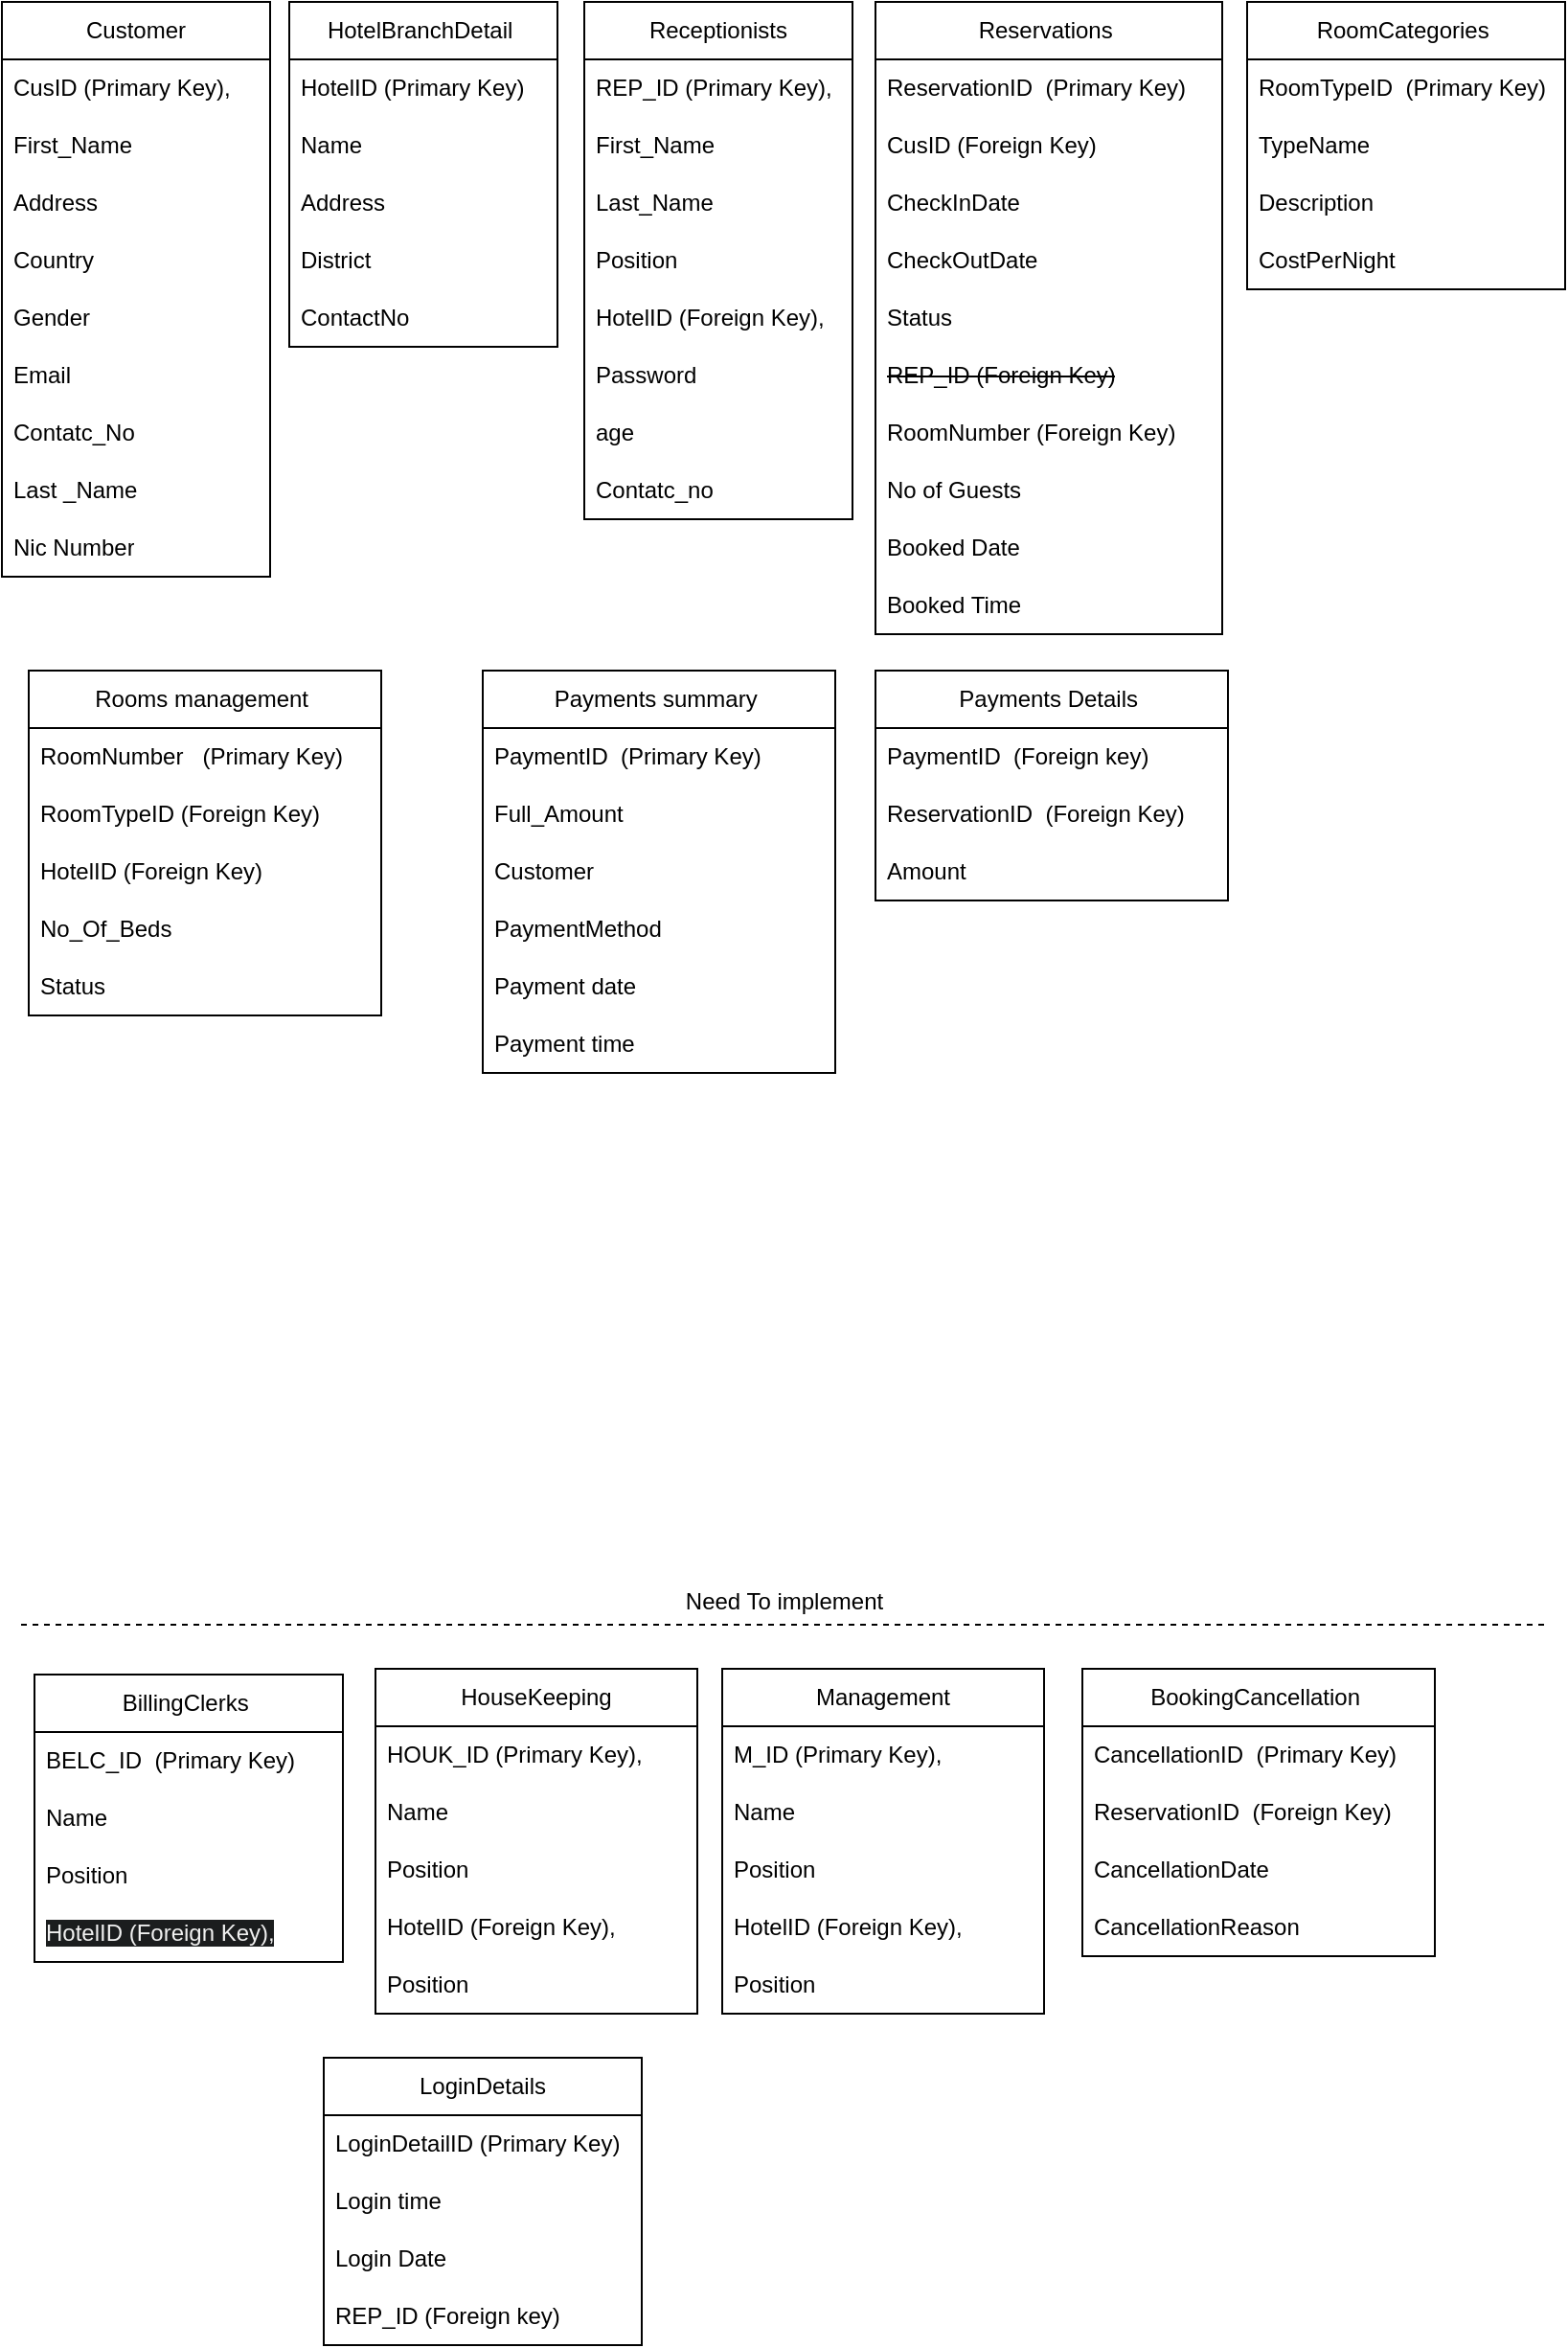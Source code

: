 <mxfile version="23.1.5" type="device">
  <diagram name="Page-1" id="SreyxP_jM1yPaFWcH0MW">
    <mxGraphModel dx="1034" dy="511" grid="0" gridSize="10" guides="1" tooltips="1" connect="1" arrows="1" fold="1" page="1" pageScale="1" pageWidth="850" pageHeight="1100" math="0" shadow="0">
      <root>
        <mxCell id="0" />
        <mxCell id="1" parent="0" />
        <mxCell id="x8Vk9N2oheQrWazXi7zm-5" value="Receptionists" style="swimlane;fontStyle=0;childLayout=stackLayout;horizontal=1;startSize=30;horizontalStack=0;resizeParent=1;resizeParentMax=0;resizeLast=0;collapsible=1;marginBottom=0;whiteSpace=wrap;html=1;" parent="1" vertex="1">
          <mxGeometry x="317" y="16" width="140" height="270" as="geometry">
            <mxRectangle x="549" y="50" width="114" height="87" as="alternateBounds" />
          </mxGeometry>
        </mxCell>
        <mxCell id="x8Vk9N2oheQrWazXi7zm-6" value="REP_ID (Primary Key)," style="text;strokeColor=none;fillColor=none;align=left;verticalAlign=middle;spacingLeft=4;spacingRight=4;overflow=hidden;points=[[0,0.5],[1,0.5]];portConstraint=eastwest;rotatable=0;whiteSpace=wrap;html=1;" parent="x8Vk9N2oheQrWazXi7zm-5" vertex="1">
          <mxGeometry y="30" width="140" height="30" as="geometry" />
        </mxCell>
        <mxCell id="x8Vk9N2oheQrWazXi7zm-7" value="First_Name" style="text;strokeColor=none;fillColor=none;align=left;verticalAlign=middle;spacingLeft=4;spacingRight=4;overflow=hidden;points=[[0,0.5],[1,0.5]];portConstraint=eastwest;rotatable=0;whiteSpace=wrap;html=1;" parent="x8Vk9N2oheQrWazXi7zm-5" vertex="1">
          <mxGeometry y="60" width="140" height="30" as="geometry" />
        </mxCell>
        <mxCell id="x8Vk9N2oheQrWazXi7zm-96" value="Last_Name" style="text;strokeColor=none;fillColor=none;align=left;verticalAlign=middle;spacingLeft=4;spacingRight=4;overflow=hidden;points=[[0,0.5],[1,0.5]];portConstraint=eastwest;rotatable=0;whiteSpace=wrap;html=1;" parent="x8Vk9N2oheQrWazXi7zm-5" vertex="1">
          <mxGeometry y="90" width="140" height="30" as="geometry" />
        </mxCell>
        <mxCell id="x8Vk9N2oheQrWazXi7zm-8" value="Position&amp;nbsp;" style="text;strokeColor=none;fillColor=none;align=left;verticalAlign=middle;spacingLeft=4;spacingRight=4;overflow=hidden;points=[[0,0.5],[1,0.5]];portConstraint=eastwest;rotatable=0;whiteSpace=wrap;html=1;" parent="x8Vk9N2oheQrWazXi7zm-5" vertex="1">
          <mxGeometry y="120" width="140" height="30" as="geometry" />
        </mxCell>
        <mxCell id="x8Vk9N2oheQrWazXi7zm-22" value="HotelID (Foreign Key)," style="text;strokeColor=none;fillColor=none;align=left;verticalAlign=middle;spacingLeft=4;spacingRight=4;overflow=hidden;points=[[0,0.5],[1,0.5]];portConstraint=eastwest;rotatable=0;whiteSpace=wrap;html=1;" parent="x8Vk9N2oheQrWazXi7zm-5" vertex="1">
          <mxGeometry y="150" width="140" height="30" as="geometry" />
        </mxCell>
        <mxCell id="x8Vk9N2oheQrWazXi7zm-95" value="Password" style="text;strokeColor=none;fillColor=none;align=left;verticalAlign=middle;spacingLeft=4;spacingRight=4;overflow=hidden;points=[[0,0.5],[1,0.5]];portConstraint=eastwest;rotatable=0;whiteSpace=wrap;html=1;" parent="x8Vk9N2oheQrWazXi7zm-5" vertex="1">
          <mxGeometry y="180" width="140" height="30" as="geometry" />
        </mxCell>
        <mxCell id="8ZPtFb6ZpbPKIC6yBNwS-1" value="age" style="text;strokeColor=none;fillColor=none;align=left;verticalAlign=middle;spacingLeft=4;spacingRight=4;overflow=hidden;points=[[0,0.5],[1,0.5]];portConstraint=eastwest;rotatable=0;whiteSpace=wrap;html=1;" parent="x8Vk9N2oheQrWazXi7zm-5" vertex="1">
          <mxGeometry y="210" width="140" height="30" as="geometry" />
        </mxCell>
        <mxCell id="8ZPtFb6ZpbPKIC6yBNwS-2" value="Contatc_no" style="text;strokeColor=none;fillColor=none;align=left;verticalAlign=middle;spacingLeft=4;spacingRight=4;overflow=hidden;points=[[0,0.5],[1,0.5]];portConstraint=eastwest;rotatable=0;whiteSpace=wrap;html=1;" parent="x8Vk9N2oheQrWazXi7zm-5" vertex="1">
          <mxGeometry y="240" width="140" height="30" as="geometry" />
        </mxCell>
        <mxCell id="x8Vk9N2oheQrWazXi7zm-9" value="HotelBranchDetail&amp;nbsp;" style="swimlane;fontStyle=0;childLayout=stackLayout;horizontal=1;startSize=30;horizontalStack=0;resizeParent=1;resizeParentMax=0;resizeLast=0;collapsible=1;marginBottom=0;whiteSpace=wrap;html=1;" parent="1" vertex="1">
          <mxGeometry x="163" y="16" width="140" height="180" as="geometry">
            <mxRectangle x="255" y="102" width="63" height="30" as="alternateBounds" />
          </mxGeometry>
        </mxCell>
        <mxCell id="x8Vk9N2oheQrWazXi7zm-10" value="HotelID (Primary Key)" style="text;strokeColor=none;fillColor=none;align=left;verticalAlign=middle;spacingLeft=4;spacingRight=4;overflow=hidden;points=[[0,0.5],[1,0.5]];portConstraint=eastwest;rotatable=0;whiteSpace=wrap;html=1;" parent="x8Vk9N2oheQrWazXi7zm-9" vertex="1">
          <mxGeometry y="30" width="140" height="30" as="geometry" />
        </mxCell>
        <mxCell id="x8Vk9N2oheQrWazXi7zm-11" value="Name" style="text;strokeColor=none;fillColor=none;align=left;verticalAlign=middle;spacingLeft=4;spacingRight=4;overflow=hidden;points=[[0,0.5],[1,0.5]];portConstraint=eastwest;rotatable=0;whiteSpace=wrap;html=1;" parent="x8Vk9N2oheQrWazXi7zm-9" vertex="1">
          <mxGeometry y="60" width="140" height="30" as="geometry" />
        </mxCell>
        <mxCell id="x8Vk9N2oheQrWazXi7zm-12" value="Address" style="text;strokeColor=none;fillColor=none;align=left;verticalAlign=middle;spacingLeft=4;spacingRight=4;overflow=hidden;points=[[0,0.5],[1,0.5]];portConstraint=eastwest;rotatable=0;whiteSpace=wrap;html=1;" parent="x8Vk9N2oheQrWazXi7zm-9" vertex="1">
          <mxGeometry y="90" width="140" height="30" as="geometry" />
        </mxCell>
        <mxCell id="x8Vk9N2oheQrWazXi7zm-13" value="District" style="text;strokeColor=none;fillColor=none;align=left;verticalAlign=middle;spacingLeft=4;spacingRight=4;overflow=hidden;points=[[0,0.5],[1,0.5]];portConstraint=eastwest;rotatable=0;whiteSpace=wrap;html=1;" parent="x8Vk9N2oheQrWazXi7zm-9" vertex="1">
          <mxGeometry y="120" width="140" height="30" as="geometry" />
        </mxCell>
        <mxCell id="rf_0G1fT5T1i6luG7WSL-1" value="ContactNo" style="text;strokeColor=none;fillColor=none;align=left;verticalAlign=middle;spacingLeft=4;spacingRight=4;overflow=hidden;points=[[0,0.5],[1,0.5]];portConstraint=eastwest;rotatable=0;whiteSpace=wrap;html=1;" parent="x8Vk9N2oheQrWazXi7zm-9" vertex="1">
          <mxGeometry y="150" width="140" height="30" as="geometry" />
        </mxCell>
        <mxCell id="x8Vk9N2oheQrWazXi7zm-14" value="Customer" style="swimlane;fontStyle=0;childLayout=stackLayout;horizontal=1;startSize=30;horizontalStack=0;resizeParent=1;resizeParentMax=0;resizeLast=0;collapsible=1;marginBottom=0;whiteSpace=wrap;html=1;" parent="1" vertex="1">
          <mxGeometry x="13" y="16" width="140" height="300" as="geometry" />
        </mxCell>
        <mxCell id="x8Vk9N2oheQrWazXi7zm-15" value="CusID (Primary Key)," style="text;strokeColor=none;fillColor=none;align=left;verticalAlign=middle;spacingLeft=4;spacingRight=4;overflow=hidden;points=[[0,0.5],[1,0.5]];portConstraint=eastwest;rotatable=0;whiteSpace=wrap;html=1;" parent="x8Vk9N2oheQrWazXi7zm-14" vertex="1">
          <mxGeometry y="30" width="140" height="30" as="geometry" />
        </mxCell>
        <mxCell id="x8Vk9N2oheQrWazXi7zm-16" value="First_Name" style="text;strokeColor=none;fillColor=none;align=left;verticalAlign=middle;spacingLeft=4;spacingRight=4;overflow=hidden;points=[[0,0.5],[1,0.5]];portConstraint=eastwest;rotatable=0;whiteSpace=wrap;html=1;" parent="x8Vk9N2oheQrWazXi7zm-14" vertex="1">
          <mxGeometry y="60" width="140" height="30" as="geometry" />
        </mxCell>
        <mxCell id="x8Vk9N2oheQrWazXi7zm-17" value="Address" style="text;strokeColor=none;fillColor=none;align=left;verticalAlign=middle;spacingLeft=4;spacingRight=4;overflow=hidden;points=[[0,0.5],[1,0.5]];portConstraint=eastwest;rotatable=0;whiteSpace=wrap;html=1;" parent="x8Vk9N2oheQrWazXi7zm-14" vertex="1">
          <mxGeometry y="90" width="140" height="30" as="geometry" />
        </mxCell>
        <mxCell id="x8Vk9N2oheQrWazXi7zm-18" value="Country" style="text;strokeColor=none;fillColor=none;align=left;verticalAlign=middle;spacingLeft=4;spacingRight=4;overflow=hidden;points=[[0,0.5],[1,0.5]];portConstraint=eastwest;rotatable=0;whiteSpace=wrap;html=1;" parent="x8Vk9N2oheQrWazXi7zm-14" vertex="1">
          <mxGeometry y="120" width="140" height="30" as="geometry" />
        </mxCell>
        <mxCell id="x8Vk9N2oheQrWazXi7zm-19" value="Gender" style="text;strokeColor=none;fillColor=none;align=left;verticalAlign=middle;spacingLeft=4;spacingRight=4;overflow=hidden;points=[[0,0.5],[1,0.5]];portConstraint=eastwest;rotatable=0;whiteSpace=wrap;html=1;" parent="x8Vk9N2oheQrWazXi7zm-14" vertex="1">
          <mxGeometry y="150" width="140" height="30" as="geometry" />
        </mxCell>
        <mxCell id="x8Vk9N2oheQrWazXi7zm-20" value="Email" style="text;strokeColor=none;fillColor=none;align=left;verticalAlign=middle;spacingLeft=4;spacingRight=4;overflow=hidden;points=[[0,0.5],[1,0.5]];portConstraint=eastwest;rotatable=0;whiteSpace=wrap;html=1;" parent="x8Vk9N2oheQrWazXi7zm-14" vertex="1">
          <mxGeometry y="180" width="140" height="30" as="geometry" />
        </mxCell>
        <mxCell id="x8Vk9N2oheQrWazXi7zm-21" value="Contatc_No" style="text;strokeColor=none;fillColor=none;align=left;verticalAlign=middle;spacingLeft=4;spacingRight=4;overflow=hidden;points=[[0,0.5],[1,0.5]];portConstraint=eastwest;rotatable=0;whiteSpace=wrap;html=1;" parent="x8Vk9N2oheQrWazXi7zm-14" vertex="1">
          <mxGeometry y="210" width="140" height="30" as="geometry" />
        </mxCell>
        <mxCell id="1UYwV36noJyVOJPW6krF-1" value="Last _Name" style="text;strokeColor=none;fillColor=none;align=left;verticalAlign=middle;spacingLeft=4;spacingRight=4;overflow=hidden;points=[[0,0.5],[1,0.5]];portConstraint=eastwest;rotatable=0;whiteSpace=wrap;html=1;" parent="x8Vk9N2oheQrWazXi7zm-14" vertex="1">
          <mxGeometry y="240" width="140" height="30" as="geometry" />
        </mxCell>
        <mxCell id="jl8sMAaMoOpxOErg7GL6-1" value="Nic Number" style="text;strokeColor=none;fillColor=none;align=left;verticalAlign=middle;spacingLeft=4;spacingRight=4;overflow=hidden;points=[[0,0.5],[1,0.5]];portConstraint=eastwest;rotatable=0;whiteSpace=wrap;html=1;" parent="x8Vk9N2oheQrWazXi7zm-14" vertex="1">
          <mxGeometry y="270" width="140" height="30" as="geometry" />
        </mxCell>
        <mxCell id="x8Vk9N2oheQrWazXi7zm-37" value="BillingClerks&amp;nbsp;" style="swimlane;fontStyle=0;childLayout=stackLayout;horizontal=1;startSize=30;horizontalStack=0;resizeParent=1;resizeParentMax=0;resizeLast=0;collapsible=1;marginBottom=0;whiteSpace=wrap;html=1;" parent="1" vertex="1">
          <mxGeometry x="30" y="889" width="161" height="150" as="geometry">
            <mxRectangle x="255" y="102" width="63" height="30" as="alternateBounds" />
          </mxGeometry>
        </mxCell>
        <mxCell id="x8Vk9N2oheQrWazXi7zm-38" value="BELC_ID&amp;nbsp;&amp;nbsp;(Primary Key)" style="text;strokeColor=none;fillColor=none;align=left;verticalAlign=middle;spacingLeft=4;spacingRight=4;overflow=hidden;points=[[0,0.5],[1,0.5]];portConstraint=eastwest;rotatable=0;whiteSpace=wrap;html=1;" parent="x8Vk9N2oheQrWazXi7zm-37" vertex="1">
          <mxGeometry y="30" width="161" height="30" as="geometry" />
        </mxCell>
        <mxCell id="x8Vk9N2oheQrWazXi7zm-39" value="Name" style="text;strokeColor=none;fillColor=none;align=left;verticalAlign=middle;spacingLeft=4;spacingRight=4;overflow=hidden;points=[[0,0.5],[1,0.5]];portConstraint=eastwest;rotatable=0;whiteSpace=wrap;html=1;" parent="x8Vk9N2oheQrWazXi7zm-37" vertex="1">
          <mxGeometry y="60" width="161" height="30" as="geometry" />
        </mxCell>
        <mxCell id="x8Vk9N2oheQrWazXi7zm-40" value="Position&amp;nbsp;" style="text;strokeColor=none;fillColor=none;align=left;verticalAlign=middle;spacingLeft=4;spacingRight=4;overflow=hidden;points=[[0,0.5],[1,0.5]];portConstraint=eastwest;rotatable=0;whiteSpace=wrap;html=1;" parent="x8Vk9N2oheQrWazXi7zm-37" vertex="1">
          <mxGeometry y="90" width="161" height="30" as="geometry" />
        </mxCell>
        <mxCell id="x8Vk9N2oheQrWazXi7zm-41" value="&lt;span style=&quot;color: rgb(240, 240, 240); font-family: Helvetica; font-size: 12px; font-style: normal; font-variant-ligatures: normal; font-variant-caps: normal; font-weight: 400; letter-spacing: normal; orphans: 2; text-align: left; text-indent: 0px; text-transform: none; widows: 2; word-spacing: 0px; -webkit-text-stroke-width: 0px; background-color: rgb(27, 29, 30); text-decoration-thickness: initial; text-decoration-style: initial; text-decoration-color: initial; float: none; display: inline !important;&quot;&gt;HotelID (Foreign Key),&lt;/span&gt;" style="text;strokeColor=none;fillColor=none;align=left;verticalAlign=middle;spacingLeft=4;spacingRight=4;overflow=hidden;points=[[0,0.5],[1,0.5]];portConstraint=eastwest;rotatable=0;whiteSpace=wrap;html=1;" parent="x8Vk9N2oheQrWazXi7zm-37" vertex="1">
          <mxGeometry y="120" width="161" height="30" as="geometry" />
        </mxCell>
        <mxCell id="x8Vk9N2oheQrWazXi7zm-42" value="Reservations&amp;nbsp;" style="swimlane;fontStyle=0;childLayout=stackLayout;horizontal=1;startSize=30;horizontalStack=0;resizeParent=1;resizeParentMax=0;resizeLast=0;collapsible=1;marginBottom=0;whiteSpace=wrap;html=1;" parent="1" vertex="1">
          <mxGeometry x="469" y="16" width="181" height="330" as="geometry">
            <mxRectangle x="255" y="102" width="63" height="30" as="alternateBounds" />
          </mxGeometry>
        </mxCell>
        <mxCell id="x8Vk9N2oheQrWazXi7zm-43" value="ReservationID&amp;nbsp;&amp;nbsp;(Primary Key)" style="text;strokeColor=none;fillColor=none;align=left;verticalAlign=middle;spacingLeft=4;spacingRight=4;overflow=hidden;points=[[0,0.5],[1,0.5]];portConstraint=eastwest;rotatable=0;whiteSpace=wrap;html=1;" parent="x8Vk9N2oheQrWazXi7zm-42" vertex="1">
          <mxGeometry y="30" width="181" height="30" as="geometry" />
        </mxCell>
        <mxCell id="x8Vk9N2oheQrWazXi7zm-44" value="CusID (Foreign Key)" style="text;strokeColor=none;fillColor=none;align=left;verticalAlign=middle;spacingLeft=4;spacingRight=4;overflow=hidden;points=[[0,0.5],[1,0.5]];portConstraint=eastwest;rotatable=0;whiteSpace=wrap;html=1;" parent="x8Vk9N2oheQrWazXi7zm-42" vertex="1">
          <mxGeometry y="60" width="181" height="30" as="geometry" />
        </mxCell>
        <mxCell id="x8Vk9N2oheQrWazXi7zm-45" value="CheckInDate&amp;nbsp;" style="text;strokeColor=none;fillColor=none;align=left;verticalAlign=middle;spacingLeft=4;spacingRight=4;overflow=hidden;points=[[0,0.5],[1,0.5]];portConstraint=eastwest;rotatable=0;whiteSpace=wrap;html=1;" parent="x8Vk9N2oheQrWazXi7zm-42" vertex="1">
          <mxGeometry y="90" width="181" height="30" as="geometry" />
        </mxCell>
        <mxCell id="x8Vk9N2oheQrWazXi7zm-46" value="CheckOutDate&amp;nbsp;" style="text;strokeColor=none;fillColor=none;align=left;verticalAlign=middle;spacingLeft=4;spacingRight=4;overflow=hidden;points=[[0,0.5],[1,0.5]];portConstraint=eastwest;rotatable=0;whiteSpace=wrap;html=1;" parent="x8Vk9N2oheQrWazXi7zm-42" vertex="1">
          <mxGeometry y="120" width="181" height="30" as="geometry" />
        </mxCell>
        <mxCell id="x8Vk9N2oheQrWazXi7zm-47" value="Status" style="text;strokeColor=none;fillColor=none;align=left;verticalAlign=middle;spacingLeft=4;spacingRight=4;overflow=hidden;points=[[0,0.5],[1,0.5]];portConstraint=eastwest;rotatable=0;whiteSpace=wrap;html=1;" parent="x8Vk9N2oheQrWazXi7zm-42" vertex="1">
          <mxGeometry y="150" width="181" height="30" as="geometry" />
        </mxCell>
        <mxCell id="x8Vk9N2oheQrWazXi7zm-48" value="&lt;strike style=&quot;&quot;&gt;REP_ID (Foreign Key)&lt;/strike&gt;" style="text;strokeColor=none;fillColor=none;align=left;verticalAlign=middle;spacingLeft=4;spacingRight=4;overflow=hidden;points=[[0,0.5],[1,0.5]];portConstraint=eastwest;rotatable=0;whiteSpace=wrap;html=1;" parent="x8Vk9N2oheQrWazXi7zm-42" vertex="1">
          <mxGeometry y="180" width="181" height="30" as="geometry" />
        </mxCell>
        <mxCell id="x8Vk9N2oheQrWazXi7zm-68" value="RoomNumber (Foreign Key)" style="text;strokeColor=none;fillColor=none;align=left;verticalAlign=middle;spacingLeft=4;spacingRight=4;overflow=hidden;points=[[0,0.5],[1,0.5]];portConstraint=eastwest;rotatable=0;whiteSpace=wrap;html=1;" parent="x8Vk9N2oheQrWazXi7zm-42" vertex="1">
          <mxGeometry y="210" width="181" height="30" as="geometry" />
        </mxCell>
        <mxCell id="uBPMJsVDM2TWTW8LKVR5-1" value="No of Guests&amp;nbsp;" style="text;strokeColor=none;fillColor=none;align=left;verticalAlign=middle;spacingLeft=4;spacingRight=4;overflow=hidden;points=[[0,0.5],[1,0.5]];portConstraint=eastwest;rotatable=0;whiteSpace=wrap;html=1;" parent="x8Vk9N2oheQrWazXi7zm-42" vertex="1">
          <mxGeometry y="240" width="181" height="30" as="geometry" />
        </mxCell>
        <mxCell id="d_kUj0TDhVPxx9OSdwE7-1" value="Booked Date" style="text;strokeColor=none;fillColor=none;align=left;verticalAlign=middle;spacingLeft=4;spacingRight=4;overflow=hidden;points=[[0,0.5],[1,0.5]];portConstraint=eastwest;rotatable=0;whiteSpace=wrap;html=1;" parent="x8Vk9N2oheQrWazXi7zm-42" vertex="1">
          <mxGeometry y="270" width="181" height="30" as="geometry" />
        </mxCell>
        <mxCell id="d_kUj0TDhVPxx9OSdwE7-2" value="Booked Time" style="text;strokeColor=none;fillColor=none;align=left;verticalAlign=middle;spacingLeft=4;spacingRight=4;overflow=hidden;points=[[0,0.5],[1,0.5]];portConstraint=eastwest;rotatable=0;whiteSpace=wrap;html=1;" parent="x8Vk9N2oheQrWazXi7zm-42" vertex="1">
          <mxGeometry y="300" width="181" height="30" as="geometry" />
        </mxCell>
        <mxCell id="x8Vk9N2oheQrWazXi7zm-50" value="RoomCategories&amp;nbsp;" style="swimlane;fontStyle=0;childLayout=stackLayout;horizontal=1;startSize=30;horizontalStack=0;resizeParent=1;resizeParentMax=0;resizeLast=0;collapsible=1;marginBottom=0;whiteSpace=wrap;html=1;" parent="1" vertex="1">
          <mxGeometry x="663" y="16" width="166" height="150" as="geometry">
            <mxRectangle x="255" y="102" width="63" height="30" as="alternateBounds" />
          </mxGeometry>
        </mxCell>
        <mxCell id="x8Vk9N2oheQrWazXi7zm-51" value="RoomTypeID&amp;nbsp;&amp;nbsp;(Primary Key)" style="text;strokeColor=none;fillColor=none;align=left;verticalAlign=middle;spacingLeft=4;spacingRight=4;overflow=hidden;points=[[0,0.5],[1,0.5]];portConstraint=eastwest;rotatable=0;whiteSpace=wrap;html=1;" parent="x8Vk9N2oheQrWazXi7zm-50" vertex="1">
          <mxGeometry y="30" width="166" height="30" as="geometry" />
        </mxCell>
        <mxCell id="x8Vk9N2oheQrWazXi7zm-52" value="TypeName&amp;nbsp;" style="text;strokeColor=none;fillColor=none;align=left;verticalAlign=middle;spacingLeft=4;spacingRight=4;overflow=hidden;points=[[0,0.5],[1,0.5]];portConstraint=eastwest;rotatable=0;whiteSpace=wrap;html=1;" parent="x8Vk9N2oheQrWazXi7zm-50" vertex="1">
          <mxGeometry y="60" width="166" height="30" as="geometry" />
        </mxCell>
        <mxCell id="x8Vk9N2oheQrWazXi7zm-53" value="Description&amp;nbsp;" style="text;strokeColor=none;fillColor=none;align=left;verticalAlign=middle;spacingLeft=4;spacingRight=4;overflow=hidden;points=[[0,0.5],[1,0.5]];portConstraint=eastwest;rotatable=0;whiteSpace=wrap;html=1;" parent="x8Vk9N2oheQrWazXi7zm-50" vertex="1">
          <mxGeometry y="90" width="166" height="30" as="geometry" />
        </mxCell>
        <mxCell id="x8Vk9N2oheQrWazXi7zm-54" value="CostPerNight&amp;nbsp;" style="text;strokeColor=none;fillColor=none;align=left;verticalAlign=middle;spacingLeft=4;spacingRight=4;overflow=hidden;points=[[0,0.5],[1,0.5]];portConstraint=eastwest;rotatable=0;whiteSpace=wrap;html=1;" parent="x8Vk9N2oheQrWazXi7zm-50" vertex="1">
          <mxGeometry y="120" width="166" height="30" as="geometry" />
        </mxCell>
        <mxCell id="x8Vk9N2oheQrWazXi7zm-55" value="Rooms management&amp;nbsp;" style="swimlane;fontStyle=0;childLayout=stackLayout;horizontal=1;startSize=30;horizontalStack=0;resizeParent=1;resizeParentMax=0;resizeLast=0;collapsible=1;marginBottom=0;whiteSpace=wrap;html=1;" parent="1" vertex="1">
          <mxGeometry x="27" y="365" width="184" height="180" as="geometry">
            <mxRectangle x="255" y="102" width="63" height="30" as="alternateBounds" />
          </mxGeometry>
        </mxCell>
        <mxCell id="x8Vk9N2oheQrWazXi7zm-56" value="RoomNumber&amp;nbsp;&amp;nbsp; (Primary Key)" style="text;strokeColor=none;fillColor=none;align=left;verticalAlign=middle;spacingLeft=4;spacingRight=4;overflow=hidden;points=[[0,0.5],[1,0.5]];portConstraint=eastwest;rotatable=0;whiteSpace=wrap;html=1;" parent="x8Vk9N2oheQrWazXi7zm-55" vertex="1">
          <mxGeometry y="30" width="184" height="30" as="geometry" />
        </mxCell>
        <mxCell id="x8Vk9N2oheQrWazXi7zm-58" value="RoomTypeID (Foreign Key)" style="text;strokeColor=none;fillColor=none;align=left;verticalAlign=middle;spacingLeft=4;spacingRight=4;overflow=hidden;points=[[0,0.5],[1,0.5]];portConstraint=eastwest;rotatable=0;whiteSpace=wrap;html=1;" parent="x8Vk9N2oheQrWazXi7zm-55" vertex="1">
          <mxGeometry y="60" width="184" height="30" as="geometry" />
        </mxCell>
        <mxCell id="x8Vk9N2oheQrWazXi7zm-59" value="HotelID (Foreign Key)" style="text;strokeColor=none;fillColor=none;align=left;verticalAlign=middle;spacingLeft=4;spacingRight=4;overflow=hidden;points=[[0,0.5],[1,0.5]];portConstraint=eastwest;rotatable=0;whiteSpace=wrap;html=1;" parent="x8Vk9N2oheQrWazXi7zm-55" vertex="1">
          <mxGeometry y="90" width="184" height="30" as="geometry" />
        </mxCell>
        <mxCell id="Xg6WzoYeBvKNlihL9Pze-2" value="No_Of_Beds" style="text;strokeColor=none;fillColor=none;align=left;verticalAlign=middle;spacingLeft=4;spacingRight=4;overflow=hidden;points=[[0,0.5],[1,0.5]];portConstraint=eastwest;rotatable=0;whiteSpace=wrap;html=1;" parent="x8Vk9N2oheQrWazXi7zm-55" vertex="1">
          <mxGeometry y="120" width="184" height="30" as="geometry" />
        </mxCell>
        <mxCell id="x8Vk9N2oheQrWazXi7zm-57" value="Status&amp;nbsp;" style="text;strokeColor=none;fillColor=none;align=left;verticalAlign=middle;spacingLeft=4;spacingRight=4;overflow=hidden;points=[[0,0.5],[1,0.5]];portConstraint=eastwest;rotatable=0;whiteSpace=wrap;html=1;" parent="x8Vk9N2oheQrWazXi7zm-55" vertex="1">
          <mxGeometry y="150" width="184" height="30" as="geometry" />
        </mxCell>
        <mxCell id="x8Vk9N2oheQrWazXi7zm-61" value="Payments summary&amp;nbsp;" style="swimlane;fontStyle=0;childLayout=stackLayout;horizontal=1;startSize=30;horizontalStack=0;resizeParent=1;resizeParentMax=0;resizeLast=0;collapsible=1;marginBottom=0;whiteSpace=wrap;html=1;" parent="1" vertex="1">
          <mxGeometry x="264" y="365" width="184" height="210" as="geometry">
            <mxRectangle x="255" y="102" width="63" height="30" as="alternateBounds" />
          </mxGeometry>
        </mxCell>
        <mxCell id="x8Vk9N2oheQrWazXi7zm-62" value="PaymentID&amp;nbsp;&amp;nbsp;(Primary Key)" style="text;strokeColor=none;fillColor=none;align=left;verticalAlign=middle;spacingLeft=4;spacingRight=4;overflow=hidden;points=[[0,0.5],[1,0.5]];portConstraint=eastwest;rotatable=0;whiteSpace=wrap;html=1;" parent="x8Vk9N2oheQrWazXi7zm-61" vertex="1">
          <mxGeometry y="30" width="184" height="30" as="geometry" />
        </mxCell>
        <mxCell id="x8Vk9N2oheQrWazXi7zm-65" value="Full_Amount&amp;nbsp;" style="text;strokeColor=none;fillColor=none;align=left;verticalAlign=middle;spacingLeft=4;spacingRight=4;overflow=hidden;points=[[0,0.5],[1,0.5]];portConstraint=eastwest;rotatable=0;whiteSpace=wrap;html=1;" parent="x8Vk9N2oheQrWazXi7zm-61" vertex="1">
          <mxGeometry y="60" width="184" height="30" as="geometry" />
        </mxCell>
        <mxCell id="x8Vk9N2oheQrWazXi7zm-66" value="Customer" style="text;strokeColor=none;fillColor=none;align=left;verticalAlign=middle;spacingLeft=4;spacingRight=4;overflow=hidden;points=[[0,0.5],[1,0.5]];portConstraint=eastwest;rotatable=0;whiteSpace=wrap;html=1;" parent="x8Vk9N2oheQrWazXi7zm-61" vertex="1">
          <mxGeometry y="90" width="184" height="30" as="geometry" />
        </mxCell>
        <mxCell id="F4AYS7RASEJuKN_PuMoP-6" value="PaymentMethod&amp;nbsp;" style="text;strokeColor=none;fillColor=none;align=left;verticalAlign=middle;spacingLeft=4;spacingRight=4;overflow=hidden;points=[[0,0.5],[1,0.5]];portConstraint=eastwest;rotatable=0;whiteSpace=wrap;html=1;" parent="x8Vk9N2oheQrWazXi7zm-61" vertex="1">
          <mxGeometry y="120" width="184" height="30" as="geometry" />
        </mxCell>
        <mxCell id="s4XYMPvIoNqbAmuV_GeX-2" value="Payment date" style="text;strokeColor=none;fillColor=none;align=left;verticalAlign=middle;spacingLeft=4;spacingRight=4;overflow=hidden;points=[[0,0.5],[1,0.5]];portConstraint=eastwest;rotatable=0;whiteSpace=wrap;html=1;" parent="x8Vk9N2oheQrWazXi7zm-61" vertex="1">
          <mxGeometry y="150" width="184" height="30" as="geometry" />
        </mxCell>
        <mxCell id="ID_mHAGYOms2bkp7Lf2p-1" value="Payment time" style="text;strokeColor=none;fillColor=none;align=left;verticalAlign=middle;spacingLeft=4;spacingRight=4;overflow=hidden;points=[[0,0.5],[1,0.5]];portConstraint=eastwest;rotatable=0;whiteSpace=wrap;html=1;" vertex="1" parent="x8Vk9N2oheQrWazXi7zm-61">
          <mxGeometry y="180" width="184" height="30" as="geometry" />
        </mxCell>
        <mxCell id="x8Vk9N2oheQrWazXi7zm-69" value="BookingCancellation&amp;nbsp;" style="swimlane;fontStyle=0;childLayout=stackLayout;horizontal=1;startSize=30;horizontalStack=0;resizeParent=1;resizeParentMax=0;resizeLast=0;collapsible=1;marginBottom=0;whiteSpace=wrap;html=1;" parent="1" vertex="1">
          <mxGeometry x="577" y="886" width="184" height="150" as="geometry">
            <mxRectangle x="255" y="102" width="63" height="30" as="alternateBounds" />
          </mxGeometry>
        </mxCell>
        <mxCell id="x8Vk9N2oheQrWazXi7zm-70" value="CancellationID&amp;nbsp;&amp;nbsp;(Primary Key)" style="text;strokeColor=none;fillColor=none;align=left;verticalAlign=middle;spacingLeft=4;spacingRight=4;overflow=hidden;points=[[0,0.5],[1,0.5]];portConstraint=eastwest;rotatable=0;whiteSpace=wrap;html=1;" parent="x8Vk9N2oheQrWazXi7zm-69" vertex="1">
          <mxGeometry y="30" width="184" height="30" as="geometry" />
        </mxCell>
        <mxCell id="x8Vk9N2oheQrWazXi7zm-71" value="ReservationID&amp;nbsp;&amp;nbsp;(Foreign Key)" style="text;strokeColor=none;fillColor=none;align=left;verticalAlign=middle;spacingLeft=4;spacingRight=4;overflow=hidden;points=[[0,0.5],[1,0.5]];portConstraint=eastwest;rotatable=0;whiteSpace=wrap;html=1;" parent="x8Vk9N2oheQrWazXi7zm-69" vertex="1">
          <mxGeometry y="60" width="184" height="30" as="geometry" />
        </mxCell>
        <mxCell id="x8Vk9N2oheQrWazXi7zm-72" value="CancellationDate&amp;nbsp;" style="text;strokeColor=none;fillColor=none;align=left;verticalAlign=middle;spacingLeft=4;spacingRight=4;overflow=hidden;points=[[0,0.5],[1,0.5]];portConstraint=eastwest;rotatable=0;whiteSpace=wrap;html=1;" parent="x8Vk9N2oheQrWazXi7zm-69" vertex="1">
          <mxGeometry y="90" width="184" height="30" as="geometry" />
        </mxCell>
        <mxCell id="x8Vk9N2oheQrWazXi7zm-73" value="CancellationReason&amp;nbsp;" style="text;strokeColor=none;fillColor=none;align=left;verticalAlign=middle;spacingLeft=4;spacingRight=4;overflow=hidden;points=[[0,0.5],[1,0.5]];portConstraint=eastwest;rotatable=0;whiteSpace=wrap;html=1;" parent="x8Vk9N2oheQrWazXi7zm-69" vertex="1">
          <mxGeometry y="120" width="184" height="30" as="geometry" />
        </mxCell>
        <mxCell id="x8Vk9N2oheQrWazXi7zm-75" value="HouseKeeping" style="swimlane;fontStyle=0;childLayout=stackLayout;horizontal=1;startSize=30;horizontalStack=0;resizeParent=1;resizeParentMax=0;resizeLast=0;collapsible=1;marginBottom=0;whiteSpace=wrap;html=1;" parent="1" vertex="1">
          <mxGeometry x="208" y="886" width="168" height="180" as="geometry">
            <mxRectangle x="549" y="50" width="114" height="87" as="alternateBounds" />
          </mxGeometry>
        </mxCell>
        <mxCell id="x8Vk9N2oheQrWazXi7zm-76" value="HOUK_ID (Primary Key)," style="text;strokeColor=none;fillColor=none;align=left;verticalAlign=middle;spacingLeft=4;spacingRight=4;overflow=hidden;points=[[0,0.5],[1,0.5]];portConstraint=eastwest;rotatable=0;whiteSpace=wrap;html=1;" parent="x8Vk9N2oheQrWazXi7zm-75" vertex="1">
          <mxGeometry y="30" width="168" height="30" as="geometry" />
        </mxCell>
        <mxCell id="x8Vk9N2oheQrWazXi7zm-77" value="Name&amp;nbsp;" style="text;strokeColor=none;fillColor=none;align=left;verticalAlign=middle;spacingLeft=4;spacingRight=4;overflow=hidden;points=[[0,0.5],[1,0.5]];portConstraint=eastwest;rotatable=0;whiteSpace=wrap;html=1;" parent="x8Vk9N2oheQrWazXi7zm-75" vertex="1">
          <mxGeometry y="60" width="168" height="30" as="geometry" />
        </mxCell>
        <mxCell id="x8Vk9N2oheQrWazXi7zm-78" value="Position&amp;nbsp;" style="text;strokeColor=none;fillColor=none;align=left;verticalAlign=middle;spacingLeft=4;spacingRight=4;overflow=hidden;points=[[0,0.5],[1,0.5]];portConstraint=eastwest;rotatable=0;whiteSpace=wrap;html=1;" parent="x8Vk9N2oheQrWazXi7zm-75" vertex="1">
          <mxGeometry y="90" width="168" height="30" as="geometry" />
        </mxCell>
        <mxCell id="x8Vk9N2oheQrWazXi7zm-79" value="HotelID (Foreign Key)," style="text;strokeColor=none;fillColor=none;align=left;verticalAlign=middle;spacingLeft=4;spacingRight=4;overflow=hidden;points=[[0,0.5],[1,0.5]];portConstraint=eastwest;rotatable=0;whiteSpace=wrap;html=1;" parent="x8Vk9N2oheQrWazXi7zm-75" vertex="1">
          <mxGeometry y="120" width="168" height="30" as="geometry" />
        </mxCell>
        <mxCell id="x8Vk9N2oheQrWazXi7zm-80" value="Position&amp;nbsp;" style="text;strokeColor=none;fillColor=none;align=left;verticalAlign=middle;spacingLeft=4;spacingRight=4;overflow=hidden;points=[[0,0.5],[1,0.5]];portConstraint=eastwest;rotatable=0;whiteSpace=wrap;html=1;" parent="x8Vk9N2oheQrWazXi7zm-75" vertex="1">
          <mxGeometry y="150" width="168" height="30" as="geometry" />
        </mxCell>
        <mxCell id="x8Vk9N2oheQrWazXi7zm-81" value="Management" style="swimlane;fontStyle=0;childLayout=stackLayout;horizontal=1;startSize=30;horizontalStack=0;resizeParent=1;resizeParentMax=0;resizeLast=0;collapsible=1;marginBottom=0;whiteSpace=wrap;html=1;" parent="1" vertex="1">
          <mxGeometry x="389" y="886" width="168" height="180" as="geometry">
            <mxRectangle x="549" y="50" width="114" height="87" as="alternateBounds" />
          </mxGeometry>
        </mxCell>
        <mxCell id="x8Vk9N2oheQrWazXi7zm-82" value="M_ID (Primary Key)," style="text;strokeColor=none;fillColor=none;align=left;verticalAlign=middle;spacingLeft=4;spacingRight=4;overflow=hidden;points=[[0,0.5],[1,0.5]];portConstraint=eastwest;rotatable=0;whiteSpace=wrap;html=1;" parent="x8Vk9N2oheQrWazXi7zm-81" vertex="1">
          <mxGeometry y="30" width="168" height="30" as="geometry" />
        </mxCell>
        <mxCell id="x8Vk9N2oheQrWazXi7zm-83" value="Name&amp;nbsp;" style="text;strokeColor=none;fillColor=none;align=left;verticalAlign=middle;spacingLeft=4;spacingRight=4;overflow=hidden;points=[[0,0.5],[1,0.5]];portConstraint=eastwest;rotatable=0;whiteSpace=wrap;html=1;" parent="x8Vk9N2oheQrWazXi7zm-81" vertex="1">
          <mxGeometry y="60" width="168" height="30" as="geometry" />
        </mxCell>
        <mxCell id="x8Vk9N2oheQrWazXi7zm-84" value="Position&amp;nbsp;" style="text;strokeColor=none;fillColor=none;align=left;verticalAlign=middle;spacingLeft=4;spacingRight=4;overflow=hidden;points=[[0,0.5],[1,0.5]];portConstraint=eastwest;rotatable=0;whiteSpace=wrap;html=1;" parent="x8Vk9N2oheQrWazXi7zm-81" vertex="1">
          <mxGeometry y="90" width="168" height="30" as="geometry" />
        </mxCell>
        <mxCell id="x8Vk9N2oheQrWazXi7zm-85" value="HotelID (Foreign Key)," style="text;strokeColor=none;fillColor=none;align=left;verticalAlign=middle;spacingLeft=4;spacingRight=4;overflow=hidden;points=[[0,0.5],[1,0.5]];portConstraint=eastwest;rotatable=0;whiteSpace=wrap;html=1;" parent="x8Vk9N2oheQrWazXi7zm-81" vertex="1">
          <mxGeometry y="120" width="168" height="30" as="geometry" />
        </mxCell>
        <mxCell id="x8Vk9N2oheQrWazXi7zm-86" value="Position&amp;nbsp;" style="text;strokeColor=none;fillColor=none;align=left;verticalAlign=middle;spacingLeft=4;spacingRight=4;overflow=hidden;points=[[0,0.5],[1,0.5]];portConstraint=eastwest;rotatable=0;whiteSpace=wrap;html=1;" parent="x8Vk9N2oheQrWazXi7zm-81" vertex="1">
          <mxGeometry y="150" width="168" height="30" as="geometry" />
        </mxCell>
        <mxCell id="BDDO1T1K1akOjpKGYH5j-1" value="LoginDetails" style="swimlane;fontStyle=0;childLayout=stackLayout;horizontal=1;startSize=30;horizontalStack=0;resizeParent=1;resizeParentMax=0;resizeLast=0;collapsible=1;marginBottom=0;whiteSpace=wrap;html=1;" parent="1" vertex="1">
          <mxGeometry x="181" y="1089" width="166" height="150" as="geometry">
            <mxRectangle x="255" y="102" width="63" height="30" as="alternateBounds" />
          </mxGeometry>
        </mxCell>
        <mxCell id="BDDO1T1K1akOjpKGYH5j-2" value="LoginDetailID (Primary Key)" style="text;strokeColor=none;fillColor=none;align=left;verticalAlign=middle;spacingLeft=4;spacingRight=4;overflow=hidden;points=[[0,0.5],[1,0.5]];portConstraint=eastwest;rotatable=0;whiteSpace=wrap;html=1;" parent="BDDO1T1K1akOjpKGYH5j-1" vertex="1">
          <mxGeometry y="30" width="166" height="30" as="geometry" />
        </mxCell>
        <mxCell id="BDDO1T1K1akOjpKGYH5j-3" value="Login time" style="text;strokeColor=none;fillColor=none;align=left;verticalAlign=middle;spacingLeft=4;spacingRight=4;overflow=hidden;points=[[0,0.5],[1,0.5]];portConstraint=eastwest;rotatable=0;whiteSpace=wrap;html=1;" parent="BDDO1T1K1akOjpKGYH5j-1" vertex="1">
          <mxGeometry y="60" width="166" height="30" as="geometry" />
        </mxCell>
        <mxCell id="BDDO1T1K1akOjpKGYH5j-4" value="Login Date" style="text;strokeColor=none;fillColor=none;align=left;verticalAlign=middle;spacingLeft=4;spacingRight=4;overflow=hidden;points=[[0,0.5],[1,0.5]];portConstraint=eastwest;rotatable=0;whiteSpace=wrap;html=1;" parent="BDDO1T1K1akOjpKGYH5j-1" vertex="1">
          <mxGeometry y="90" width="166" height="30" as="geometry" />
        </mxCell>
        <mxCell id="BDDO1T1K1akOjpKGYH5j-6" value="REP_ID (Foreign key)" style="text;strokeColor=none;fillColor=none;align=left;verticalAlign=middle;spacingLeft=4;spacingRight=4;overflow=hidden;points=[[0,0.5],[1,0.5]];portConstraint=eastwest;rotatable=0;whiteSpace=wrap;html=1;" parent="BDDO1T1K1akOjpKGYH5j-1" vertex="1">
          <mxGeometry y="120" width="166" height="30" as="geometry" />
        </mxCell>
        <mxCell id="F4AYS7RASEJuKN_PuMoP-1" value="Payments Details&amp;nbsp;" style="swimlane;fontStyle=0;childLayout=stackLayout;horizontal=1;startSize=30;horizontalStack=0;resizeParent=1;resizeParentMax=0;resizeLast=0;collapsible=1;marginBottom=0;whiteSpace=wrap;html=1;" parent="1" vertex="1">
          <mxGeometry x="469" y="365" width="184" height="120" as="geometry">
            <mxRectangle x="255" y="102" width="63" height="30" as="alternateBounds" />
          </mxGeometry>
        </mxCell>
        <mxCell id="F4AYS7RASEJuKN_PuMoP-2" value="PaymentID&amp;nbsp;&amp;nbsp;(Foreign key)" style="text;strokeColor=none;fillColor=none;align=left;verticalAlign=middle;spacingLeft=4;spacingRight=4;overflow=hidden;points=[[0,0.5],[1,0.5]];portConstraint=eastwest;rotatable=0;whiteSpace=wrap;html=1;" parent="F4AYS7RASEJuKN_PuMoP-1" vertex="1">
          <mxGeometry y="30" width="184" height="30" as="geometry" />
        </mxCell>
        <mxCell id="F4AYS7RASEJuKN_PuMoP-3" value="ReservationID&amp;nbsp;&amp;nbsp;(Foreign Key)" style="text;strokeColor=none;fillColor=none;align=left;verticalAlign=middle;spacingLeft=4;spacingRight=4;overflow=hidden;points=[[0,0.5],[1,0.5]];portConstraint=eastwest;rotatable=0;whiteSpace=wrap;html=1;" parent="F4AYS7RASEJuKN_PuMoP-1" vertex="1">
          <mxGeometry y="60" width="184" height="30" as="geometry" />
        </mxCell>
        <mxCell id="F4AYS7RASEJuKN_PuMoP-4" value="Amount&amp;nbsp;" style="text;strokeColor=none;fillColor=none;align=left;verticalAlign=middle;spacingLeft=4;spacingRight=4;overflow=hidden;points=[[0,0.5],[1,0.5]];portConstraint=eastwest;rotatable=0;whiteSpace=wrap;html=1;" parent="F4AYS7RASEJuKN_PuMoP-1" vertex="1">
          <mxGeometry y="90" width="184" height="30" as="geometry" />
        </mxCell>
        <mxCell id="ID_mHAGYOms2bkp7Lf2p-2" value="" style="endArrow=none;dashed=1;html=1;rounded=0;" edge="1" parent="1">
          <mxGeometry width="50" height="50" relative="1" as="geometry">
            <mxPoint x="23" y="863" as="sourcePoint" />
            <mxPoint x="821" y="863" as="targetPoint" />
          </mxGeometry>
        </mxCell>
        <mxCell id="ID_mHAGYOms2bkp7Lf2p-3" value="Need To implement" style="text;html=1;align=center;verticalAlign=middle;whiteSpace=wrap;rounded=0;" vertex="1" parent="1">
          <mxGeometry x="286" y="836" width="271" height="30" as="geometry" />
        </mxCell>
      </root>
    </mxGraphModel>
  </diagram>
</mxfile>
